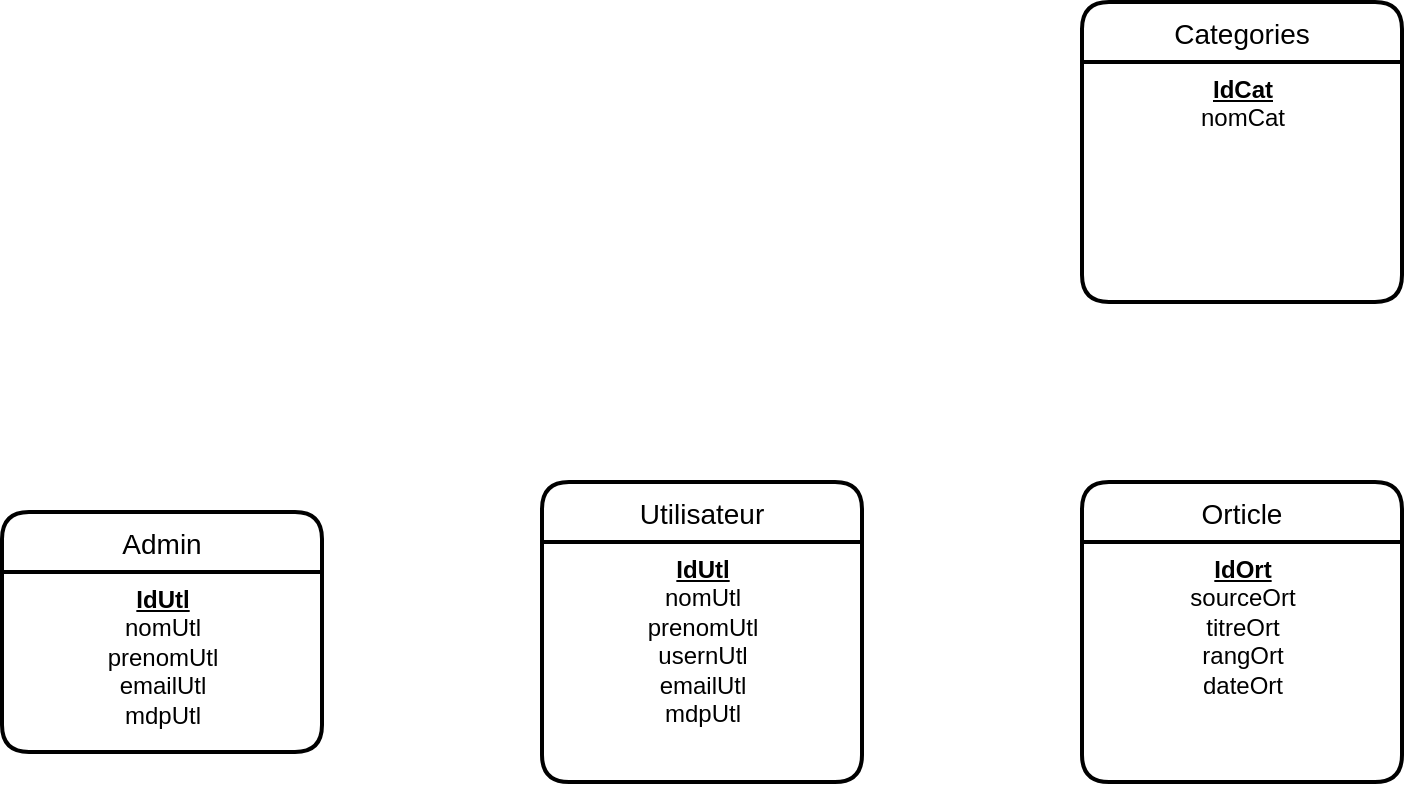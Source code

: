 <mxfile version="14.5.1" type="device"><diagram id="R2lEEEUBdFMjLlhIrx00" name="Page-1"><mxGraphModel dx="1640" dy="743" grid="1" gridSize="10" guides="1" tooltips="1" connect="1" arrows="1" fold="1" page="0" pageScale="1" pageWidth="850" pageHeight="1100" math="0" shadow="0" extFonts="Permanent Marker^https://fonts.googleapis.com/css?family=Permanent+Marker"><root><mxCell id="0"/><mxCell id="1" parent="0"/><mxCell id="g5YnB5_JwM0iBt35-3rN-31" value="Utilisateur" style="swimlane;childLayout=stackLayout;horizontal=1;startSize=30;horizontalStack=0;rounded=1;fontSize=14;fontStyle=0;strokeWidth=2;resizeParent=0;resizeLast=1;shadow=0;dashed=0;align=center;verticalAlign=middle;" vertex="1" parent="1"><mxGeometry x="160" y="370" width="160" height="150" as="geometry"/></mxCell><mxCell id="g5YnB5_JwM0iBt35-3rN-33" value="&lt;b&gt;&lt;u&gt;IdUtl&lt;br&gt;&lt;/u&gt;&lt;/b&gt;nomUtl&lt;br&gt;prenomUtl&lt;br&gt;usernUtl&lt;br&gt;emailUtl&lt;br&gt;mdpUtl" style="text;html=1;align=center;verticalAlign=top;resizable=0;points=[];autosize=1;" vertex="1" parent="g5YnB5_JwM0iBt35-3rN-31"><mxGeometry y="30" width="160" height="120" as="geometry"/></mxCell><mxCell id="g5YnB5_JwM0iBt35-3rN-34" value="Admin" style="swimlane;childLayout=stackLayout;horizontal=1;startSize=30;horizontalStack=0;rounded=1;fontSize=14;fontStyle=0;strokeWidth=2;resizeParent=0;resizeLast=1;shadow=0;dashed=0;align=center;verticalAlign=middle;" vertex="1" parent="1"><mxGeometry x="-110" y="385" width="160" height="120" as="geometry"/></mxCell><mxCell id="g5YnB5_JwM0iBt35-3rN-35" value="&lt;b&gt;&lt;u&gt;IdUtl&lt;br&gt;&lt;/u&gt;&lt;/b&gt;nomUtl&lt;br&gt;prenomUtl&lt;br&gt;emailUtl&lt;br&gt;mdpUtl" style="text;html=1;align=center;verticalAlign=top;resizable=0;points=[];autosize=1;" vertex="1" parent="g5YnB5_JwM0iBt35-3rN-34"><mxGeometry y="30" width="160" height="90" as="geometry"/></mxCell><mxCell id="g5YnB5_JwM0iBt35-3rN-36" value="Orticle" style="swimlane;childLayout=stackLayout;horizontal=1;startSize=30;horizontalStack=0;rounded=1;fontSize=14;fontStyle=0;strokeWidth=2;resizeParent=0;resizeLast=1;shadow=0;dashed=0;align=center;verticalAlign=middle;" vertex="1" parent="1"><mxGeometry x="430" y="370" width="160" height="150" as="geometry"/></mxCell><mxCell id="g5YnB5_JwM0iBt35-3rN-37" value="&lt;b&gt;&lt;u&gt;IdOrt&lt;br&gt;&lt;/u&gt;&lt;/b&gt;sourceOrt&lt;br&gt;titreOrt&lt;br&gt;rangOrt&lt;br&gt;dateOrt" style="text;html=1;align=center;verticalAlign=top;resizable=0;points=[];autosize=1;" vertex="1" parent="g5YnB5_JwM0iBt35-3rN-36"><mxGeometry y="30" width="160" height="120" as="geometry"/></mxCell><mxCell id="g5YnB5_JwM0iBt35-3rN-38" value="Categories" style="swimlane;childLayout=stackLayout;horizontal=1;startSize=30;horizontalStack=0;rounded=1;fontSize=14;fontStyle=0;strokeWidth=2;resizeParent=0;resizeLast=1;shadow=0;dashed=0;align=center;verticalAlign=middle;" vertex="1" parent="1"><mxGeometry x="430" y="130" width="160" height="150" as="geometry"/></mxCell><mxCell id="g5YnB5_JwM0iBt35-3rN-39" value="&lt;b&gt;&lt;u&gt;IdCat&lt;br&gt;&lt;/u&gt;&lt;/b&gt;nomCat" style="text;html=1;align=center;verticalAlign=top;resizable=0;points=[];autosize=1;" vertex="1" parent="g5YnB5_JwM0iBt35-3rN-38"><mxGeometry y="30" width="160" height="120" as="geometry"/></mxCell></root></mxGraphModel></diagram></mxfile>